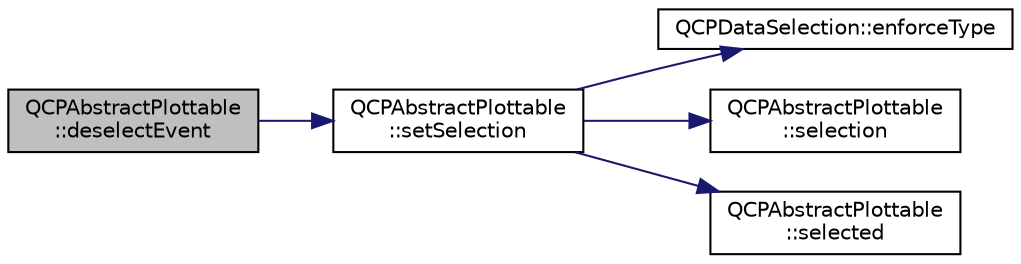 digraph "QCPAbstractPlottable::deselectEvent"
{
  edge [fontname="Helvetica",fontsize="10",labelfontname="Helvetica",labelfontsize="10"];
  node [fontname="Helvetica",fontsize="10",shape=record];
  rankdir="LR";
  Node142 [label="QCPAbstractPlottable\l::deselectEvent",height=0.2,width=0.4,color="black", fillcolor="grey75", style="filled", fontcolor="black"];
  Node142 -> Node143 [color="midnightblue",fontsize="10",style="solid",fontname="Helvetica"];
  Node143 [label="QCPAbstractPlottable\l::setSelection",height=0.2,width=0.4,color="black", fillcolor="white", style="filled",URL="$class_q_c_p_abstract_plottable.html#a219bc5403a9d85d3129165ec3f5ae436"];
  Node143 -> Node144 [color="midnightblue",fontsize="10",style="solid",fontname="Helvetica"];
  Node144 [label="QCPDataSelection::enforceType",height=0.2,width=0.4,color="black", fillcolor="white", style="filled",URL="$class_q_c_p_data_selection.html#a17b84d852911531d229f4a76aa239a75"];
  Node143 -> Node145 [color="midnightblue",fontsize="10",style="solid",fontname="Helvetica"];
  Node145 [label="QCPAbstractPlottable\l::selection",height=0.2,width=0.4,color="black", fillcolor="white", style="filled",URL="$class_q_c_p_abstract_plottable.html#a040bf09f41d456284cfd39cc37aa068f"];
  Node143 -> Node146 [color="midnightblue",fontsize="10",style="solid",fontname="Helvetica"];
  Node146 [label="QCPAbstractPlottable\l::selected",height=0.2,width=0.4,color="black", fillcolor="white", style="filled",URL="$class_q_c_p_abstract_plottable.html#a0b3b514474fe93354fc74cfc144184b4"];
}
